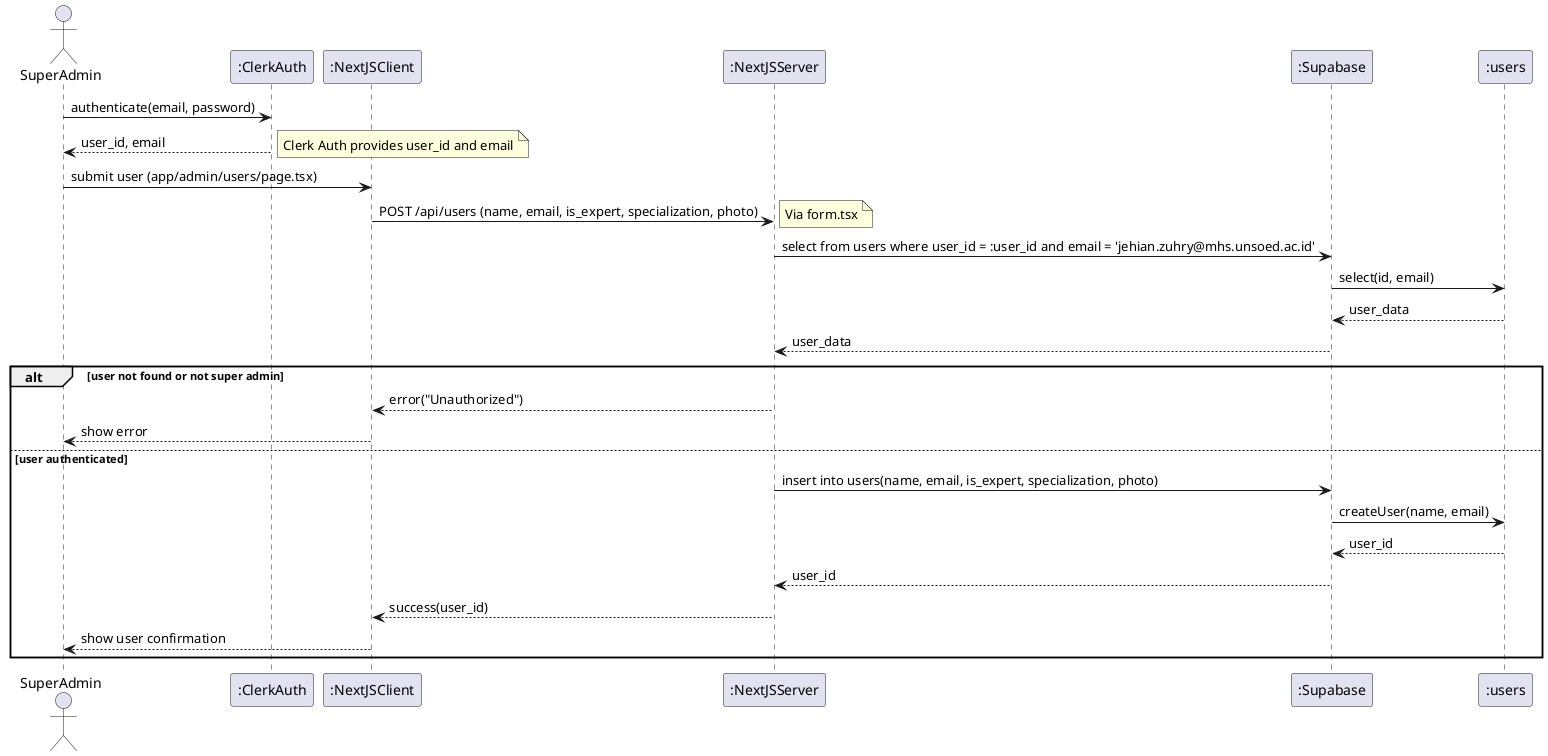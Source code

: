 @startuml
actor SuperAdmin
participant ":ClerkAuth" as ClerkAuth
participant ":NextJSClient" as Client
participant ":NextJSServer" as Server
participant ":Supabase" as Supabase
participant ":users" as Users

' Super Admin login
SuperAdmin -> ClerkAuth: authenticate(email, password)
ClerkAuth --> SuperAdmin: user_id, email
note right: Clerk Auth provides user_id and email

' Super Admin menambah pengguna
SuperAdmin -> Client: submit user (app/admin/users/page.tsx)
Client -> Server: POST /api/users (name, email, is_expert, specialization, photo)
note right: Via form.tsx

' Server memvalidasi super admin
Server -> Supabase: select from users where user_id = :user_id and email = 'jehian.zuhry@mhs.unsoed.ac.id'
Supabase -> Users: select(id, email)
Users --> Supabase: user_data
Supabase --> Server: user_data
alt user not found or not super admin
  Server --> Client: error("Unauthorized")
  Client --> SuperAdmin: show error
else user authenticated
  note right: Policy: Allow all operations for users

  ' Server menyimpan pengguna
  Server -> Supabase: insert into users(name, email, is_expert, specialization, photo)
  Supabase -> Users: createUser(name, email)
  Users --> Supabase: user_id
  Supabase --> Server: user_id
  Server --> Client: success(user_id)
  Client --> SuperAdmin: show user confirmation
end

@enduml